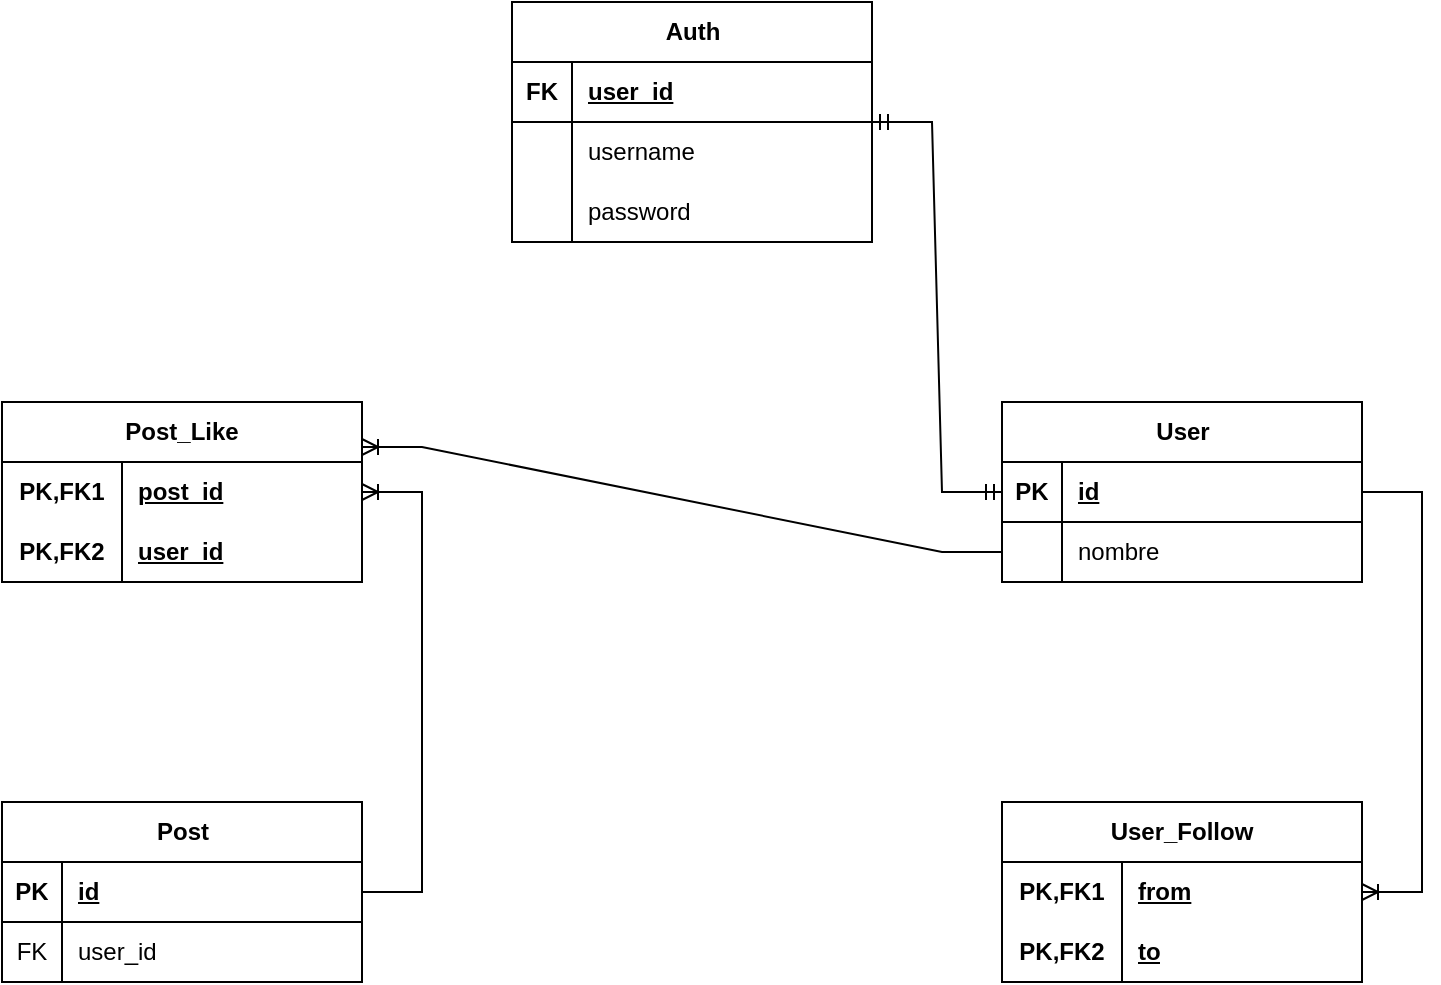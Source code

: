 <mxfile version="21.0.8"><diagram name="Page-1" id="1jFpkryep_WdIrTzUK0h"><mxGraphModel dx="786" dy="1116" grid="1" gridSize="10" guides="1" tooltips="1" connect="1" arrows="1" fold="1" page="1" pageScale="1" pageWidth="850" pageHeight="1100" math="0" shadow="0"><root><mxCell id="0"/><mxCell id="1" parent="0"/><mxCell id="RNNAk35JxtzvD4HkmSXq-9" value="User" style="shape=table;startSize=30;container=1;collapsible=1;childLayout=tableLayout;fixedRows=1;rowLines=0;fontStyle=1;align=center;resizeLast=1;html=1;" vertex="1" parent="1"><mxGeometry x="580" y="280" width="180" height="90" as="geometry"/></mxCell><mxCell id="RNNAk35JxtzvD4HkmSXq-10" value="" style="shape=tableRow;horizontal=0;startSize=0;swimlaneHead=0;swimlaneBody=0;fillColor=none;collapsible=0;dropTarget=0;points=[[0,0.5],[1,0.5]];portConstraint=eastwest;top=0;left=0;right=0;bottom=1;" vertex="1" parent="RNNAk35JxtzvD4HkmSXq-9"><mxGeometry y="30" width="180" height="30" as="geometry"/></mxCell><mxCell id="RNNAk35JxtzvD4HkmSXq-11" value="PK" style="shape=partialRectangle;connectable=0;fillColor=none;top=0;left=0;bottom=0;right=0;fontStyle=1;overflow=hidden;whiteSpace=wrap;html=1;" vertex="1" parent="RNNAk35JxtzvD4HkmSXq-10"><mxGeometry width="30" height="30" as="geometry"><mxRectangle width="30" height="30" as="alternateBounds"/></mxGeometry></mxCell><mxCell id="RNNAk35JxtzvD4HkmSXq-12" value="id" style="shape=partialRectangle;connectable=0;fillColor=none;top=0;left=0;bottom=0;right=0;align=left;spacingLeft=6;fontStyle=5;overflow=hidden;whiteSpace=wrap;html=1;" vertex="1" parent="RNNAk35JxtzvD4HkmSXq-10"><mxGeometry x="30" width="150" height="30" as="geometry"><mxRectangle width="150" height="30" as="alternateBounds"/></mxGeometry></mxCell><mxCell id="RNNAk35JxtzvD4HkmSXq-13" value="" style="shape=tableRow;horizontal=0;startSize=0;swimlaneHead=0;swimlaneBody=0;fillColor=none;collapsible=0;dropTarget=0;points=[[0,0.5],[1,0.5]];portConstraint=eastwest;top=0;left=0;right=0;bottom=0;" vertex="1" parent="RNNAk35JxtzvD4HkmSXq-9"><mxGeometry y="60" width="180" height="30" as="geometry"/></mxCell><mxCell id="RNNAk35JxtzvD4HkmSXq-14" value="" style="shape=partialRectangle;connectable=0;fillColor=none;top=0;left=0;bottom=0;right=0;editable=1;overflow=hidden;whiteSpace=wrap;html=1;" vertex="1" parent="RNNAk35JxtzvD4HkmSXq-13"><mxGeometry width="30" height="30" as="geometry"><mxRectangle width="30" height="30" as="alternateBounds"/></mxGeometry></mxCell><mxCell id="RNNAk35JxtzvD4HkmSXq-15" value="nombre" style="shape=partialRectangle;connectable=0;fillColor=none;top=0;left=0;bottom=0;right=0;align=left;spacingLeft=6;overflow=hidden;whiteSpace=wrap;html=1;" vertex="1" parent="RNNAk35JxtzvD4HkmSXq-13"><mxGeometry x="30" width="150" height="30" as="geometry"><mxRectangle width="150" height="30" as="alternateBounds"/></mxGeometry></mxCell><mxCell id="RNNAk35JxtzvD4HkmSXq-22" value="Post" style="shape=table;startSize=30;container=1;collapsible=1;childLayout=tableLayout;fixedRows=1;rowLines=0;fontStyle=1;align=center;resizeLast=1;html=1;" vertex="1" parent="1"><mxGeometry x="80" y="480" width="180" height="90" as="geometry"><mxRectangle x="80" y="280" width="70" height="30" as="alternateBounds"/></mxGeometry></mxCell><mxCell id="RNNAk35JxtzvD4HkmSXq-23" value="" style="shape=tableRow;horizontal=0;startSize=0;swimlaneHead=0;swimlaneBody=0;fillColor=none;collapsible=0;dropTarget=0;points=[[0,0.5],[1,0.5]];portConstraint=eastwest;top=0;left=0;right=0;bottom=1;" vertex="1" parent="RNNAk35JxtzvD4HkmSXq-22"><mxGeometry y="30" width="180" height="30" as="geometry"/></mxCell><mxCell id="RNNAk35JxtzvD4HkmSXq-24" value="PK" style="shape=partialRectangle;connectable=0;fillColor=none;top=0;left=0;bottom=0;right=0;fontStyle=1;overflow=hidden;whiteSpace=wrap;html=1;" vertex="1" parent="RNNAk35JxtzvD4HkmSXq-23"><mxGeometry width="30" height="30" as="geometry"><mxRectangle width="30" height="30" as="alternateBounds"/></mxGeometry></mxCell><mxCell id="RNNAk35JxtzvD4HkmSXq-25" value="id" style="shape=partialRectangle;connectable=0;fillColor=none;top=0;left=0;bottom=0;right=0;align=left;spacingLeft=6;fontStyle=5;overflow=hidden;whiteSpace=wrap;html=1;" vertex="1" parent="RNNAk35JxtzvD4HkmSXq-23"><mxGeometry x="30" width="150" height="30" as="geometry"><mxRectangle width="150" height="30" as="alternateBounds"/></mxGeometry></mxCell><mxCell id="RNNAk35JxtzvD4HkmSXq-26" value="" style="shape=tableRow;horizontal=0;startSize=0;swimlaneHead=0;swimlaneBody=0;fillColor=none;collapsible=0;dropTarget=0;points=[[0,0.5],[1,0.5]];portConstraint=eastwest;top=0;left=0;right=0;bottom=0;" vertex="1" parent="RNNAk35JxtzvD4HkmSXq-22"><mxGeometry y="60" width="180" height="30" as="geometry"/></mxCell><mxCell id="RNNAk35JxtzvD4HkmSXq-27" value="FK" style="shape=partialRectangle;connectable=0;fillColor=none;top=0;left=0;bottom=0;right=0;editable=1;overflow=hidden;whiteSpace=wrap;html=1;" vertex="1" parent="RNNAk35JxtzvD4HkmSXq-26"><mxGeometry width="30" height="30" as="geometry"><mxRectangle width="30" height="30" as="alternateBounds"/></mxGeometry></mxCell><mxCell id="RNNAk35JxtzvD4HkmSXq-28" value="user_id" style="shape=partialRectangle;connectable=0;fillColor=none;top=0;left=0;bottom=0;right=0;align=left;spacingLeft=6;overflow=hidden;whiteSpace=wrap;html=1;" vertex="1" parent="RNNAk35JxtzvD4HkmSXq-26"><mxGeometry x="30" width="150" height="30" as="geometry"><mxRectangle width="150" height="30" as="alternateBounds"/></mxGeometry></mxCell><mxCell id="RNNAk35JxtzvD4HkmSXq-36" value="&lt;div&gt;User_Follow&lt;/div&gt;" style="shape=table;startSize=30;container=1;collapsible=1;childLayout=tableLayout;fixedRows=1;rowLines=0;fontStyle=1;align=center;resizeLast=1;html=1;whiteSpace=wrap;" vertex="1" parent="1"><mxGeometry x="580" y="480" width="180" height="90" as="geometry"/></mxCell><mxCell id="RNNAk35JxtzvD4HkmSXq-37" value="" style="shape=tableRow;horizontal=0;startSize=0;swimlaneHead=0;swimlaneBody=0;fillColor=none;collapsible=0;dropTarget=0;points=[[0,0.5],[1,0.5]];portConstraint=eastwest;top=0;left=0;right=0;bottom=0;html=1;" vertex="1" parent="RNNAk35JxtzvD4HkmSXq-36"><mxGeometry y="30" width="180" height="30" as="geometry"/></mxCell><mxCell id="RNNAk35JxtzvD4HkmSXq-38" value="PK,FK1" style="shape=partialRectangle;connectable=0;fillColor=none;top=0;left=0;bottom=0;right=0;fontStyle=1;overflow=hidden;html=1;whiteSpace=wrap;" vertex="1" parent="RNNAk35JxtzvD4HkmSXq-37"><mxGeometry width="60" height="30" as="geometry"><mxRectangle width="60" height="30" as="alternateBounds"/></mxGeometry></mxCell><mxCell id="RNNAk35JxtzvD4HkmSXq-39" value="from" style="shape=partialRectangle;connectable=0;fillColor=none;top=0;left=0;bottom=0;right=0;align=left;spacingLeft=6;fontStyle=5;overflow=hidden;html=1;whiteSpace=wrap;" vertex="1" parent="RNNAk35JxtzvD4HkmSXq-37"><mxGeometry x="60" width="120" height="30" as="geometry"><mxRectangle width="120" height="30" as="alternateBounds"/></mxGeometry></mxCell><mxCell id="RNNAk35JxtzvD4HkmSXq-40" value="" style="shape=tableRow;horizontal=0;startSize=0;swimlaneHead=0;swimlaneBody=0;fillColor=none;collapsible=0;dropTarget=0;points=[[0,0.5],[1,0.5]];portConstraint=eastwest;top=0;left=0;right=0;bottom=1;html=1;" vertex="1" parent="RNNAk35JxtzvD4HkmSXq-36"><mxGeometry y="60" width="180" height="30" as="geometry"/></mxCell><mxCell id="RNNAk35JxtzvD4HkmSXq-41" value="PK,FK2" style="shape=partialRectangle;connectable=0;fillColor=none;top=0;left=0;bottom=0;right=0;fontStyle=1;overflow=hidden;html=1;whiteSpace=wrap;" vertex="1" parent="RNNAk35JxtzvD4HkmSXq-40"><mxGeometry width="60" height="30" as="geometry"><mxRectangle width="60" height="30" as="alternateBounds"/></mxGeometry></mxCell><mxCell id="RNNAk35JxtzvD4HkmSXq-42" value="to" style="shape=partialRectangle;connectable=0;fillColor=none;top=0;left=0;bottom=0;right=0;align=left;spacingLeft=6;fontStyle=5;overflow=hidden;html=1;whiteSpace=wrap;" vertex="1" parent="RNNAk35JxtzvD4HkmSXq-40"><mxGeometry x="60" width="120" height="30" as="geometry"><mxRectangle width="120" height="30" as="alternateBounds"/></mxGeometry></mxCell><mxCell id="RNNAk35JxtzvD4HkmSXq-49" value="Post_Like" style="shape=table;startSize=30;container=1;collapsible=1;childLayout=tableLayout;fixedRows=1;rowLines=0;fontStyle=1;align=center;resizeLast=1;html=1;whiteSpace=wrap;" vertex="1" parent="1"><mxGeometry x="80" y="280" width="180" height="90" as="geometry"/></mxCell><mxCell id="RNNAk35JxtzvD4HkmSXq-50" value="" style="shape=tableRow;horizontal=0;startSize=0;swimlaneHead=0;swimlaneBody=0;fillColor=none;collapsible=0;dropTarget=0;points=[[0,0.5],[1,0.5]];portConstraint=eastwest;top=0;left=0;right=0;bottom=0;html=1;" vertex="1" parent="RNNAk35JxtzvD4HkmSXq-49"><mxGeometry y="30" width="180" height="30" as="geometry"/></mxCell><mxCell id="RNNAk35JxtzvD4HkmSXq-51" value="PK,FK1" style="shape=partialRectangle;connectable=0;fillColor=none;top=0;left=0;bottom=0;right=0;fontStyle=1;overflow=hidden;html=1;whiteSpace=wrap;" vertex="1" parent="RNNAk35JxtzvD4HkmSXq-50"><mxGeometry width="60" height="30" as="geometry"><mxRectangle width="60" height="30" as="alternateBounds"/></mxGeometry></mxCell><mxCell id="RNNAk35JxtzvD4HkmSXq-52" value="post_id" style="shape=partialRectangle;connectable=0;fillColor=none;top=0;left=0;bottom=0;right=0;align=left;spacingLeft=6;fontStyle=5;overflow=hidden;html=1;whiteSpace=wrap;" vertex="1" parent="RNNAk35JxtzvD4HkmSXq-50"><mxGeometry x="60" width="120" height="30" as="geometry"><mxRectangle width="120" height="30" as="alternateBounds"/></mxGeometry></mxCell><mxCell id="RNNAk35JxtzvD4HkmSXq-53" value="" style="shape=tableRow;horizontal=0;startSize=0;swimlaneHead=0;swimlaneBody=0;fillColor=none;collapsible=0;dropTarget=0;points=[[0,0.5],[1,0.5]];portConstraint=eastwest;top=0;left=0;right=0;bottom=1;html=1;" vertex="1" parent="RNNAk35JxtzvD4HkmSXq-49"><mxGeometry y="60" width="180" height="30" as="geometry"/></mxCell><mxCell id="RNNAk35JxtzvD4HkmSXq-54" value="PK,FK2" style="shape=partialRectangle;connectable=0;fillColor=none;top=0;left=0;bottom=0;right=0;fontStyle=1;overflow=hidden;html=1;whiteSpace=wrap;" vertex="1" parent="RNNAk35JxtzvD4HkmSXq-53"><mxGeometry width="60" height="30" as="geometry"><mxRectangle width="60" height="30" as="alternateBounds"/></mxGeometry></mxCell><mxCell id="RNNAk35JxtzvD4HkmSXq-55" value="user_id" style="shape=partialRectangle;connectable=0;fillColor=none;top=0;left=0;bottom=0;right=0;align=left;spacingLeft=6;fontStyle=5;overflow=hidden;html=1;whiteSpace=wrap;" vertex="1" parent="RNNAk35JxtzvD4HkmSXq-53"><mxGeometry x="60" width="120" height="30" as="geometry"><mxRectangle width="120" height="30" as="alternateBounds"/></mxGeometry></mxCell><mxCell id="RNNAk35JxtzvD4HkmSXq-56" value="Auth" style="shape=table;startSize=30;container=1;collapsible=1;childLayout=tableLayout;fixedRows=1;rowLines=0;fontStyle=1;align=center;resizeLast=1;html=1;" vertex="1" parent="1"><mxGeometry x="335" y="80" width="180" height="120" as="geometry"/></mxCell><mxCell id="RNNAk35JxtzvD4HkmSXq-57" value="" style="shape=tableRow;horizontal=0;startSize=0;swimlaneHead=0;swimlaneBody=0;fillColor=none;collapsible=0;dropTarget=0;points=[[0,0.5],[1,0.5]];portConstraint=eastwest;top=0;left=0;right=0;bottom=1;" vertex="1" parent="RNNAk35JxtzvD4HkmSXq-56"><mxGeometry y="30" width="180" height="30" as="geometry"/></mxCell><mxCell id="RNNAk35JxtzvD4HkmSXq-58" value="FK" style="shape=partialRectangle;connectable=0;fillColor=none;top=0;left=0;bottom=0;right=0;fontStyle=1;overflow=hidden;whiteSpace=wrap;html=1;" vertex="1" parent="RNNAk35JxtzvD4HkmSXq-57"><mxGeometry width="30" height="30" as="geometry"><mxRectangle width="30" height="30" as="alternateBounds"/></mxGeometry></mxCell><mxCell id="RNNAk35JxtzvD4HkmSXq-59" value="user_id" style="shape=partialRectangle;connectable=0;fillColor=none;top=0;left=0;bottom=0;right=0;align=left;spacingLeft=6;fontStyle=5;overflow=hidden;whiteSpace=wrap;html=1;" vertex="1" parent="RNNAk35JxtzvD4HkmSXq-57"><mxGeometry x="30" width="150" height="30" as="geometry"><mxRectangle width="150" height="30" as="alternateBounds"/></mxGeometry></mxCell><mxCell id="RNNAk35JxtzvD4HkmSXq-60" value="" style="shape=tableRow;horizontal=0;startSize=0;swimlaneHead=0;swimlaneBody=0;fillColor=none;collapsible=0;dropTarget=0;points=[[0,0.5],[1,0.5]];portConstraint=eastwest;top=0;left=0;right=0;bottom=0;" vertex="1" parent="RNNAk35JxtzvD4HkmSXq-56"><mxGeometry y="60" width="180" height="30" as="geometry"/></mxCell><mxCell id="RNNAk35JxtzvD4HkmSXq-61" value="" style="shape=partialRectangle;connectable=0;fillColor=none;top=0;left=0;bottom=0;right=0;editable=1;overflow=hidden;whiteSpace=wrap;html=1;" vertex="1" parent="RNNAk35JxtzvD4HkmSXq-60"><mxGeometry width="30" height="30" as="geometry"><mxRectangle width="30" height="30" as="alternateBounds"/></mxGeometry></mxCell><mxCell id="RNNAk35JxtzvD4HkmSXq-62" value="&lt;div&gt;username&lt;/div&gt;" style="shape=partialRectangle;connectable=0;fillColor=none;top=0;left=0;bottom=0;right=0;align=left;spacingLeft=6;overflow=hidden;whiteSpace=wrap;html=1;" vertex="1" parent="RNNAk35JxtzvD4HkmSXq-60"><mxGeometry x="30" width="150" height="30" as="geometry"><mxRectangle width="150" height="30" as="alternateBounds"/></mxGeometry></mxCell><mxCell id="RNNAk35JxtzvD4HkmSXq-63" style="shape=tableRow;horizontal=0;startSize=0;swimlaneHead=0;swimlaneBody=0;fillColor=none;collapsible=0;dropTarget=0;points=[[0,0.5],[1,0.5]];portConstraint=eastwest;top=0;left=0;right=0;bottom=0;" vertex="1" parent="RNNAk35JxtzvD4HkmSXq-56"><mxGeometry y="90" width="180" height="30" as="geometry"/></mxCell><mxCell id="RNNAk35JxtzvD4HkmSXq-64" style="shape=partialRectangle;connectable=0;fillColor=none;top=0;left=0;bottom=0;right=0;editable=1;overflow=hidden;whiteSpace=wrap;html=1;" vertex="1" parent="RNNAk35JxtzvD4HkmSXq-63"><mxGeometry width="30" height="30" as="geometry"><mxRectangle width="30" height="30" as="alternateBounds"/></mxGeometry></mxCell><mxCell id="RNNAk35JxtzvD4HkmSXq-65" value="password" style="shape=partialRectangle;connectable=0;fillColor=none;top=0;left=0;bottom=0;right=0;align=left;spacingLeft=6;overflow=hidden;whiteSpace=wrap;html=1;" vertex="1" parent="RNNAk35JxtzvD4HkmSXq-63"><mxGeometry x="30" width="150" height="30" as="geometry"><mxRectangle width="150" height="30" as="alternateBounds"/></mxGeometry></mxCell><mxCell id="RNNAk35JxtzvD4HkmSXq-66" value="" style="edgeStyle=entityRelationEdgeStyle;fontSize=12;html=1;endArrow=ERoneToMany;rounded=0;" edge="1" parent="1" source="RNNAk35JxtzvD4HkmSXq-22" target="RNNAk35JxtzvD4HkmSXq-49"><mxGeometry width="100" height="100" relative="1" as="geometry"><mxPoint x="370" y="630" as="sourcePoint"/><mxPoint x="470" y="530" as="targetPoint"/></mxGeometry></mxCell><mxCell id="RNNAk35JxtzvD4HkmSXq-67" value="" style="edgeStyle=entityRelationEdgeStyle;fontSize=12;html=1;endArrow=ERoneToMany;rounded=0;entryX=1;entryY=0.25;entryDx=0;entryDy=0;exitX=0;exitY=0.5;exitDx=0;exitDy=0;" edge="1" parent="1" source="RNNAk35JxtzvD4HkmSXq-13" target="RNNAk35JxtzvD4HkmSXq-49"><mxGeometry width="100" height="100" relative="1" as="geometry"><mxPoint x="580" y="345" as="sourcePoint"/><mxPoint x="260" y="345" as="targetPoint"/></mxGeometry></mxCell><mxCell id="RNNAk35JxtzvD4HkmSXq-68" value="" style="edgeStyle=entityRelationEdgeStyle;fontSize=12;html=1;endArrow=ERoneToMany;rounded=0;" edge="1" parent="1" source="RNNAk35JxtzvD4HkmSXq-9" target="RNNAk35JxtzvD4HkmSXq-36"><mxGeometry width="100" height="100" relative="1" as="geometry"><mxPoint x="280" y="545" as="sourcePoint"/><mxPoint x="280" y="345" as="targetPoint"/></mxGeometry></mxCell><mxCell id="RNNAk35JxtzvD4HkmSXq-69" value="" style="edgeStyle=entityRelationEdgeStyle;fontSize=12;html=1;endArrow=ERmandOne;startArrow=ERmandOne;rounded=0;" edge="1" parent="1" source="RNNAk35JxtzvD4HkmSXq-56" target="RNNAk35JxtzvD4HkmSXq-9"><mxGeometry width="100" height="100" relative="1" as="geometry"><mxPoint x="370" y="630" as="sourcePoint"/><mxPoint x="470" y="530" as="targetPoint"/></mxGeometry></mxCell></root></mxGraphModel></diagram></mxfile>